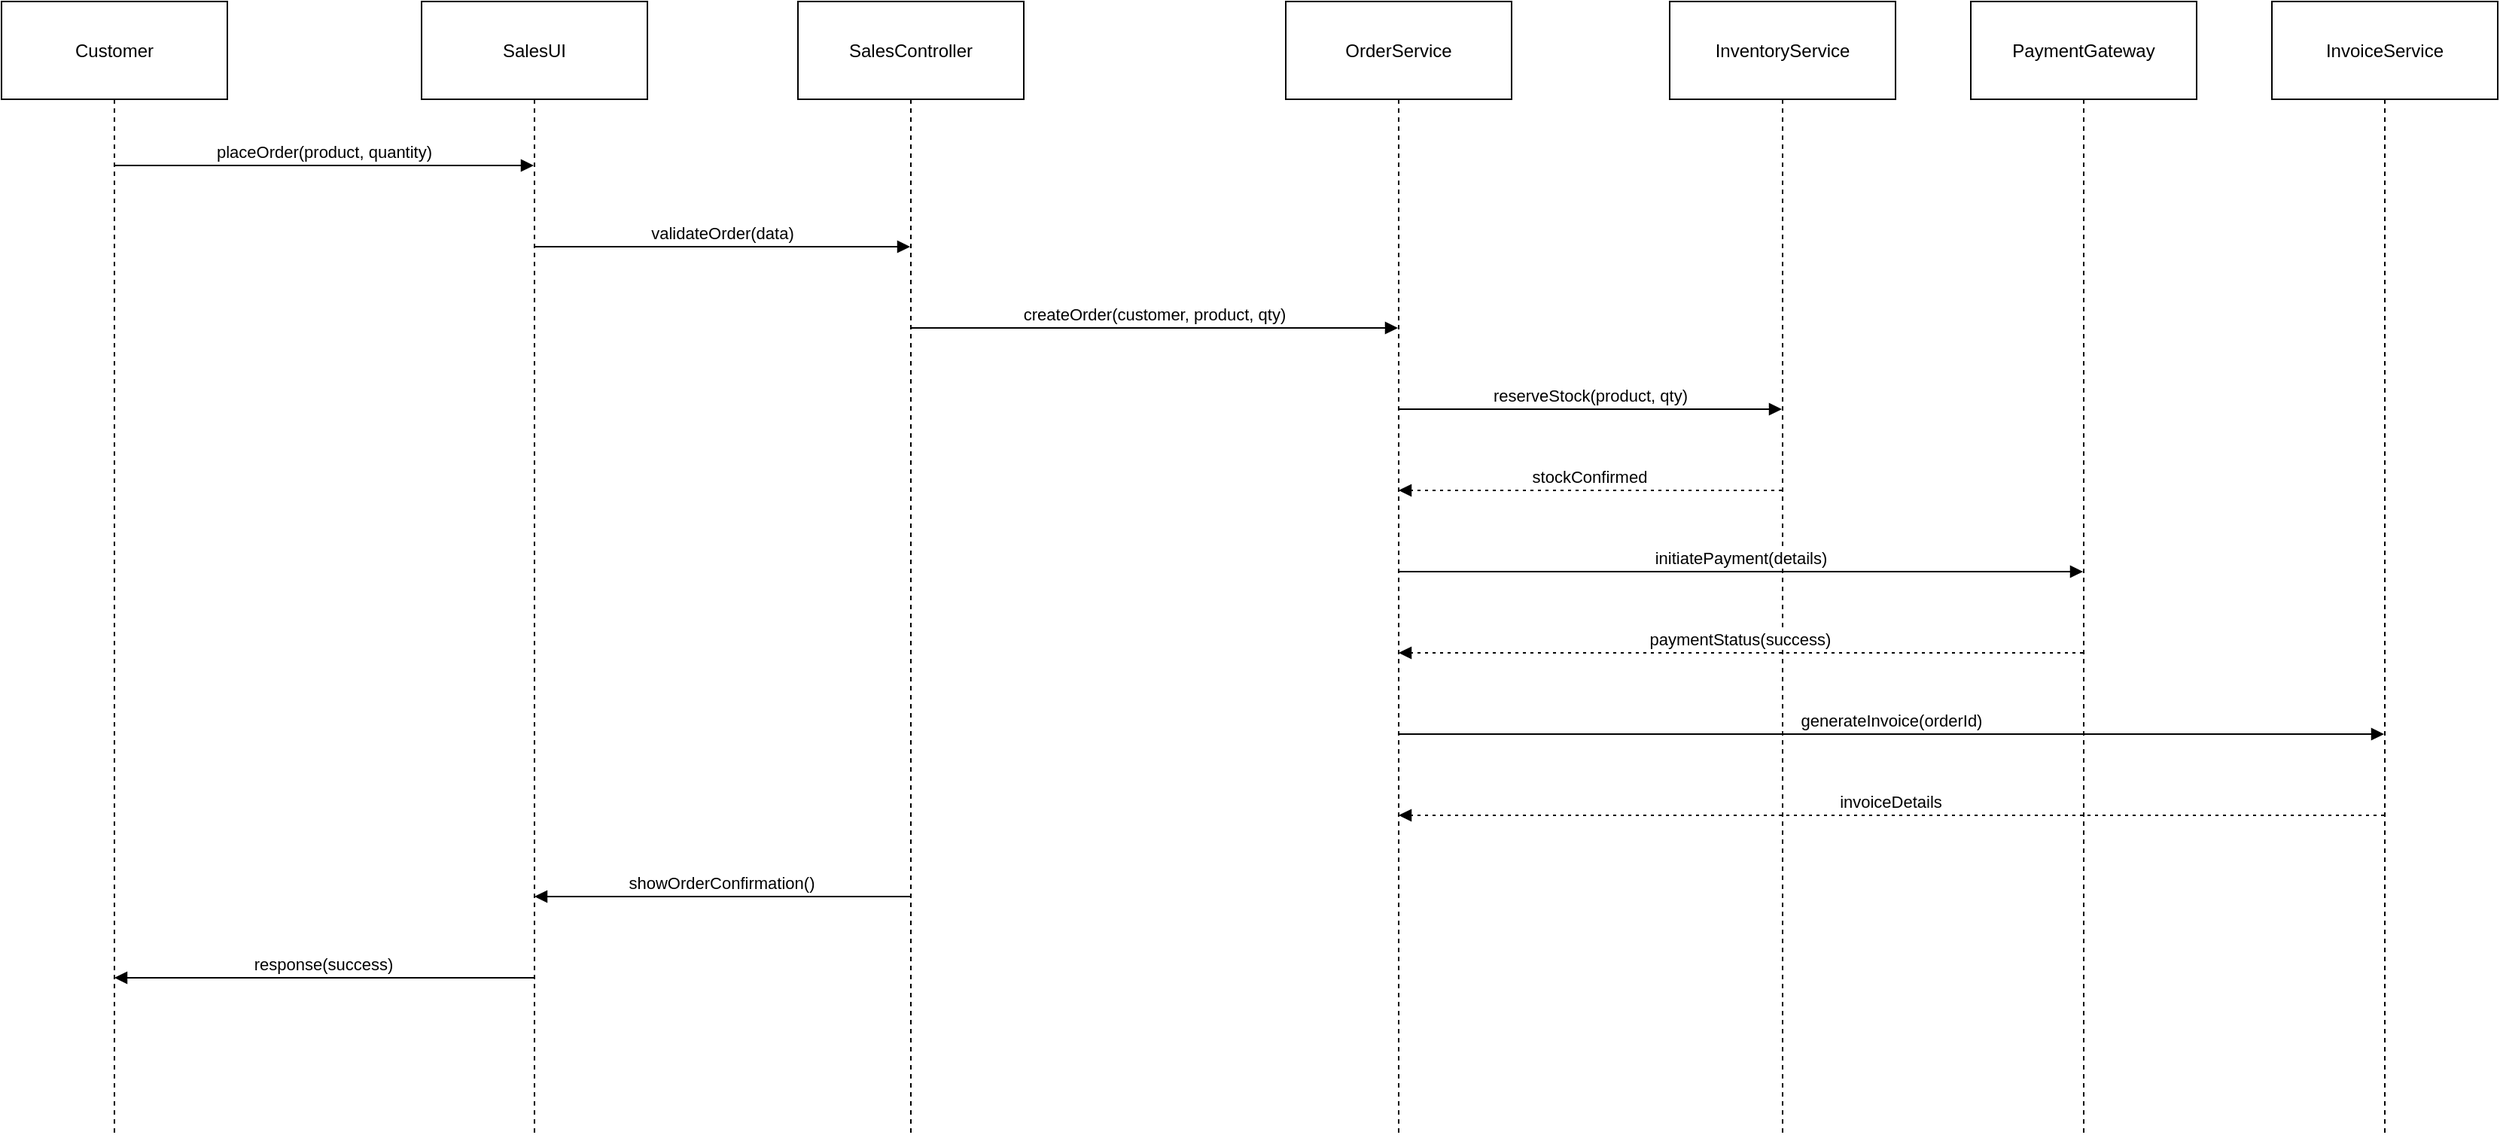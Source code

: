 <mxfile version="26.2.14">
  <diagram name="Page-1" id="hf9PuyQoq8rMTz2XfQ_1">
    <mxGraphModel dx="1042" dy="658" grid="1" gridSize="10" guides="1" tooltips="1" connect="1" arrows="1" fold="1" page="1" pageScale="1" pageWidth="827" pageHeight="1169" math="0" shadow="0">
      <root>
        <mxCell id="0" />
        <mxCell id="1" parent="0" />
        <mxCell id="SqELXL14-94DxPeY-0I6-1" value="Customer" style="shape=umlLifeline;perimeter=lifelinePerimeter;whiteSpace=wrap;container=1;dropTarget=0;collapsible=0;recursiveResize=0;outlineConnect=0;portConstraint=eastwest;newEdgeStyle={&quot;edgeStyle&quot;:&quot;elbowEdgeStyle&quot;,&quot;elbow&quot;:&quot;vertical&quot;,&quot;curved&quot;:0,&quot;rounded&quot;:0};size=65;" vertex="1" parent="1">
          <mxGeometry x="20" y="20" width="150" height="754" as="geometry" />
        </mxCell>
        <mxCell id="SqELXL14-94DxPeY-0I6-2" value="SalesUI" style="shape=umlLifeline;perimeter=lifelinePerimeter;whiteSpace=wrap;container=1;dropTarget=0;collapsible=0;recursiveResize=0;outlineConnect=0;portConstraint=eastwest;newEdgeStyle={&quot;edgeStyle&quot;:&quot;elbowEdgeStyle&quot;,&quot;elbow&quot;:&quot;vertical&quot;,&quot;curved&quot;:0,&quot;rounded&quot;:0};size=65;" vertex="1" parent="1">
          <mxGeometry x="299" y="20" width="150" height="754" as="geometry" />
        </mxCell>
        <mxCell id="SqELXL14-94DxPeY-0I6-3" value="SalesController" style="shape=umlLifeline;perimeter=lifelinePerimeter;whiteSpace=wrap;container=1;dropTarget=0;collapsible=0;recursiveResize=0;outlineConnect=0;portConstraint=eastwest;newEdgeStyle={&quot;edgeStyle&quot;:&quot;elbowEdgeStyle&quot;,&quot;elbow&quot;:&quot;vertical&quot;,&quot;curved&quot;:0,&quot;rounded&quot;:0};size=65;" vertex="1" parent="1">
          <mxGeometry x="549" y="20" width="150" height="754" as="geometry" />
        </mxCell>
        <mxCell id="SqELXL14-94DxPeY-0I6-4" value="OrderService" style="shape=umlLifeline;perimeter=lifelinePerimeter;whiteSpace=wrap;container=1;dropTarget=0;collapsible=0;recursiveResize=0;outlineConnect=0;portConstraint=eastwest;newEdgeStyle={&quot;edgeStyle&quot;:&quot;elbowEdgeStyle&quot;,&quot;elbow&quot;:&quot;vertical&quot;,&quot;curved&quot;:0,&quot;rounded&quot;:0};size=65;" vertex="1" parent="1">
          <mxGeometry x="873" y="20" width="150" height="754" as="geometry" />
        </mxCell>
        <mxCell id="SqELXL14-94DxPeY-0I6-5" value="InventoryService" style="shape=umlLifeline;perimeter=lifelinePerimeter;whiteSpace=wrap;container=1;dropTarget=0;collapsible=0;recursiveResize=0;outlineConnect=0;portConstraint=eastwest;newEdgeStyle={&quot;edgeStyle&quot;:&quot;elbowEdgeStyle&quot;,&quot;elbow&quot;:&quot;vertical&quot;,&quot;curved&quot;:0,&quot;rounded&quot;:0};size=65;" vertex="1" parent="1">
          <mxGeometry x="1128" y="20" width="150" height="754" as="geometry" />
        </mxCell>
        <mxCell id="SqELXL14-94DxPeY-0I6-6" value="PaymentGateway" style="shape=umlLifeline;perimeter=lifelinePerimeter;whiteSpace=wrap;container=1;dropTarget=0;collapsible=0;recursiveResize=0;outlineConnect=0;portConstraint=eastwest;newEdgeStyle={&quot;edgeStyle&quot;:&quot;elbowEdgeStyle&quot;,&quot;elbow&quot;:&quot;vertical&quot;,&quot;curved&quot;:0,&quot;rounded&quot;:0};size=65;" vertex="1" parent="1">
          <mxGeometry x="1328" y="20" width="150" height="754" as="geometry" />
        </mxCell>
        <mxCell id="SqELXL14-94DxPeY-0I6-7" value="InvoiceService" style="shape=umlLifeline;perimeter=lifelinePerimeter;whiteSpace=wrap;container=1;dropTarget=0;collapsible=0;recursiveResize=0;outlineConnect=0;portConstraint=eastwest;newEdgeStyle={&quot;edgeStyle&quot;:&quot;elbowEdgeStyle&quot;,&quot;elbow&quot;:&quot;vertical&quot;,&quot;curved&quot;:0,&quot;rounded&quot;:0};size=65;" vertex="1" parent="1">
          <mxGeometry x="1528" y="20" width="150" height="754" as="geometry" />
        </mxCell>
        <mxCell id="SqELXL14-94DxPeY-0I6-8" value="placeOrder(product, quantity)" style="verticalAlign=bottom;edgeStyle=elbowEdgeStyle;elbow=vertical;curved=0;rounded=0;endArrow=block;" edge="1" parent="1" source="SqELXL14-94DxPeY-0I6-1" target="SqELXL14-94DxPeY-0I6-2">
          <mxGeometry relative="1" as="geometry">
            <Array as="points">
              <mxPoint x="243" y="129" />
            </Array>
          </mxGeometry>
        </mxCell>
        <mxCell id="SqELXL14-94DxPeY-0I6-9" value="validateOrder(data)" style="verticalAlign=bottom;edgeStyle=elbowEdgeStyle;elbow=vertical;curved=0;rounded=0;endArrow=block;" edge="1" parent="1" source="SqELXL14-94DxPeY-0I6-2" target="SqELXL14-94DxPeY-0I6-3">
          <mxGeometry relative="1" as="geometry">
            <Array as="points">
              <mxPoint x="508" y="183" />
            </Array>
          </mxGeometry>
        </mxCell>
        <mxCell id="SqELXL14-94DxPeY-0I6-10" value="createOrder(customer, product, qty)" style="verticalAlign=bottom;edgeStyle=elbowEdgeStyle;elbow=vertical;curved=0;rounded=0;endArrow=block;" edge="1" parent="1" source="SqELXL14-94DxPeY-0I6-3" target="SqELXL14-94DxPeY-0I6-4">
          <mxGeometry relative="1" as="geometry">
            <Array as="points">
              <mxPoint x="795" y="237" />
            </Array>
          </mxGeometry>
        </mxCell>
        <mxCell id="SqELXL14-94DxPeY-0I6-11" value="reserveStock(product, qty)" style="verticalAlign=bottom;edgeStyle=elbowEdgeStyle;elbow=vertical;curved=0;rounded=0;endArrow=block;" edge="1" parent="1" source="SqELXL14-94DxPeY-0I6-4" target="SqELXL14-94DxPeY-0I6-5">
          <mxGeometry relative="1" as="geometry">
            <Array as="points">
              <mxPoint x="1084" y="291" />
            </Array>
          </mxGeometry>
        </mxCell>
        <mxCell id="SqELXL14-94DxPeY-0I6-12" value="stockConfirmed" style="verticalAlign=bottom;edgeStyle=elbowEdgeStyle;elbow=vertical;curved=0;rounded=0;dashed=1;dashPattern=2 3;endArrow=block;" edge="1" parent="1" source="SqELXL14-94DxPeY-0I6-5" target="SqELXL14-94DxPeY-0I6-4">
          <mxGeometry relative="1" as="geometry">
            <Array as="points">
              <mxPoint x="1087" y="345" />
            </Array>
          </mxGeometry>
        </mxCell>
        <mxCell id="SqELXL14-94DxPeY-0I6-13" value="initiatePayment(details)" style="verticalAlign=bottom;edgeStyle=elbowEdgeStyle;elbow=vertical;curved=0;rounded=0;endArrow=block;" edge="1" parent="1" source="SqELXL14-94DxPeY-0I6-4" target="SqELXL14-94DxPeY-0I6-6">
          <mxGeometry relative="1" as="geometry">
            <Array as="points">
              <mxPoint x="1184" y="399" />
            </Array>
          </mxGeometry>
        </mxCell>
        <mxCell id="SqELXL14-94DxPeY-0I6-14" value="paymentStatus(success)" style="verticalAlign=bottom;edgeStyle=elbowEdgeStyle;elbow=vertical;curved=0;rounded=0;dashed=1;dashPattern=2 3;endArrow=block;" edge="1" parent="1" source="SqELXL14-94DxPeY-0I6-6" target="SqELXL14-94DxPeY-0I6-4">
          <mxGeometry relative="1" as="geometry">
            <Array as="points">
              <mxPoint x="1187" y="453" />
            </Array>
          </mxGeometry>
        </mxCell>
        <mxCell id="SqELXL14-94DxPeY-0I6-15" value="generateInvoice(orderId)" style="verticalAlign=bottom;edgeStyle=elbowEdgeStyle;elbow=vertical;curved=0;rounded=0;endArrow=block;" edge="1" parent="1" source="SqELXL14-94DxPeY-0I6-4" target="SqELXL14-94DxPeY-0I6-7">
          <mxGeometry relative="1" as="geometry">
            <Array as="points">
              <mxPoint x="1284" y="507" />
            </Array>
          </mxGeometry>
        </mxCell>
        <mxCell id="SqELXL14-94DxPeY-0I6-16" value="invoiceDetails" style="verticalAlign=bottom;edgeStyle=elbowEdgeStyle;elbow=vertical;curved=0;rounded=0;dashed=1;dashPattern=2 3;endArrow=block;" edge="1" parent="1" source="SqELXL14-94DxPeY-0I6-7" target="SqELXL14-94DxPeY-0I6-4">
          <mxGeometry relative="1" as="geometry">
            <Array as="points">
              <mxPoint x="1287" y="561" />
            </Array>
          </mxGeometry>
        </mxCell>
        <mxCell id="SqELXL14-94DxPeY-0I6-17" value="showOrderConfirmation()" style="verticalAlign=bottom;edgeStyle=elbowEdgeStyle;elbow=vertical;curved=0;rounded=0;endArrow=block;" edge="1" parent="1" source="SqELXL14-94DxPeY-0I6-3" target="SqELXL14-94DxPeY-0I6-2">
          <mxGeometry relative="1" as="geometry">
            <Array as="points">
              <mxPoint x="511" y="615" />
            </Array>
          </mxGeometry>
        </mxCell>
        <mxCell id="SqELXL14-94DxPeY-0I6-18" value="response(success)" style="verticalAlign=bottom;edgeStyle=elbowEdgeStyle;elbow=vertical;curved=0;rounded=0;endArrow=block;" edge="1" parent="1" source="SqELXL14-94DxPeY-0I6-2" target="SqELXL14-94DxPeY-0I6-1">
          <mxGeometry relative="1" as="geometry">
            <Array as="points">
              <mxPoint x="246" y="669" />
            </Array>
          </mxGeometry>
        </mxCell>
      </root>
    </mxGraphModel>
  </diagram>
</mxfile>
